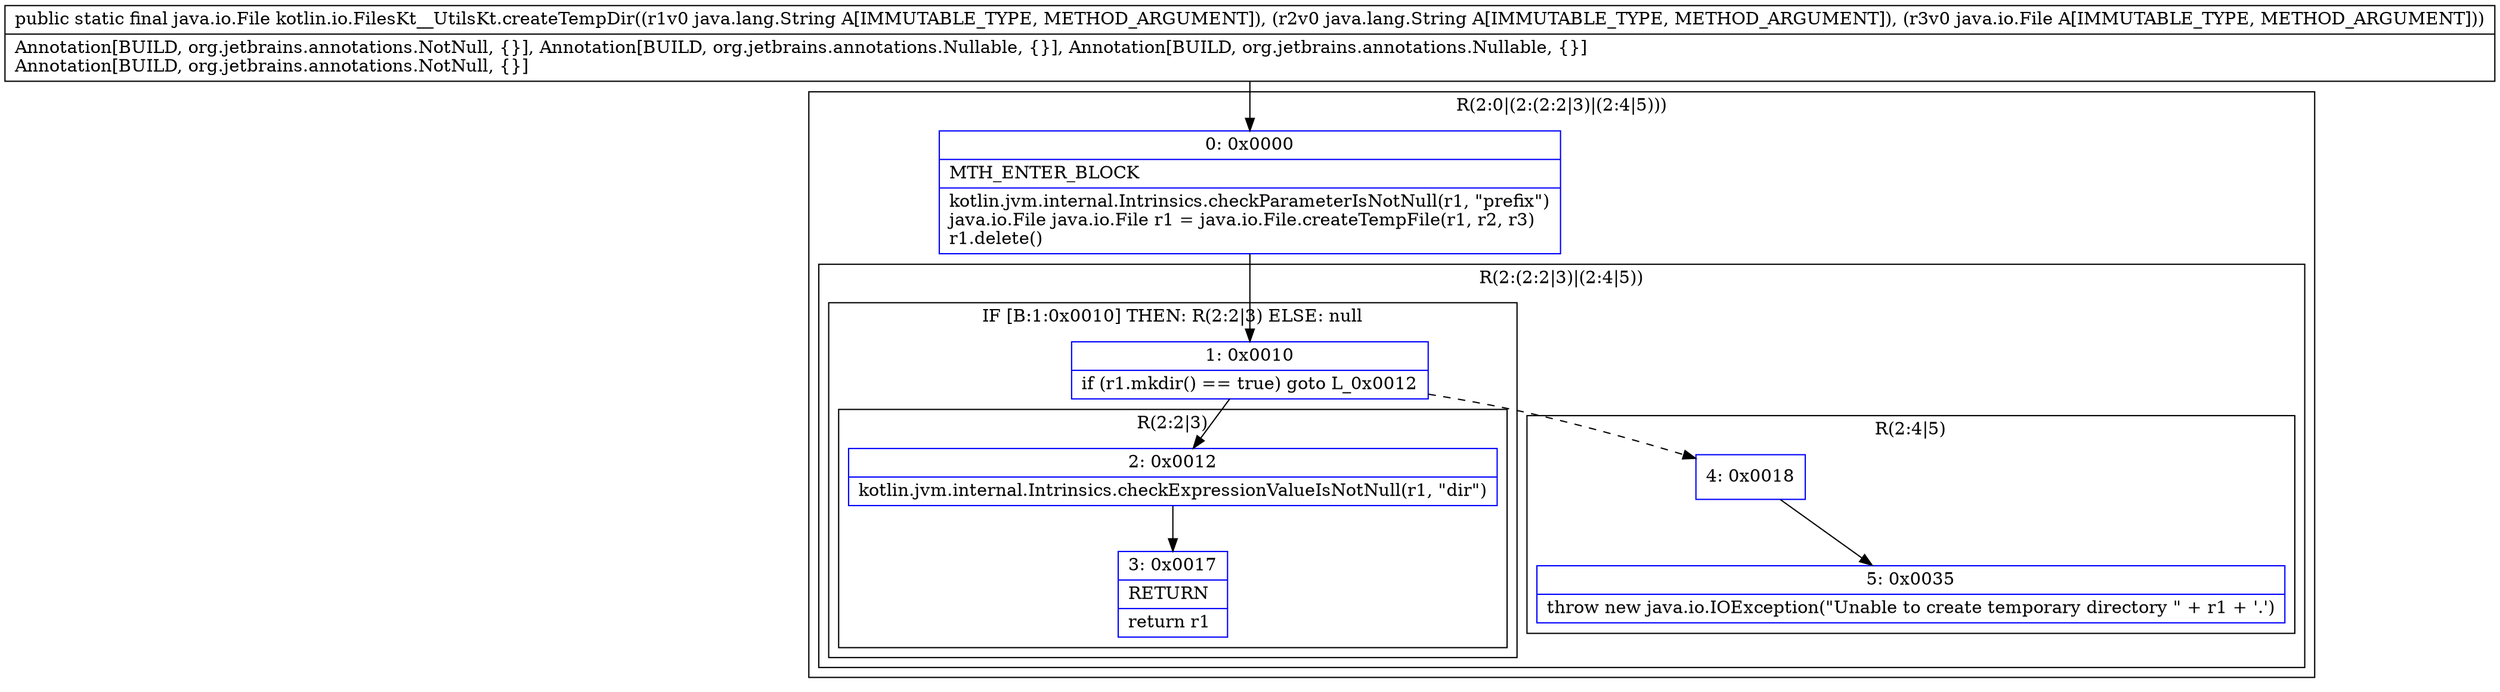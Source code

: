 digraph "CFG forkotlin.io.FilesKt__UtilsKt.createTempDir(Ljava\/lang\/String;Ljava\/lang\/String;Ljava\/io\/File;)Ljava\/io\/File;" {
subgraph cluster_Region_1922567471 {
label = "R(2:0|(2:(2:2|3)|(2:4|5)))";
node [shape=record,color=blue];
Node_0 [shape=record,label="{0\:\ 0x0000|MTH_ENTER_BLOCK\l|kotlin.jvm.internal.Intrinsics.checkParameterIsNotNull(r1, \"prefix\")\ljava.io.File java.io.File r1 = java.io.File.createTempFile(r1, r2, r3)\lr1.delete()\l}"];
subgraph cluster_Region_5251922 {
label = "R(2:(2:2|3)|(2:4|5))";
node [shape=record,color=blue];
subgraph cluster_IfRegion_80398946 {
label = "IF [B:1:0x0010] THEN: R(2:2|3) ELSE: null";
node [shape=record,color=blue];
Node_1 [shape=record,label="{1\:\ 0x0010|if (r1.mkdir() == true) goto L_0x0012\l}"];
subgraph cluster_Region_1636976387 {
label = "R(2:2|3)";
node [shape=record,color=blue];
Node_2 [shape=record,label="{2\:\ 0x0012|kotlin.jvm.internal.Intrinsics.checkExpressionValueIsNotNull(r1, \"dir\")\l}"];
Node_3 [shape=record,label="{3\:\ 0x0017|RETURN\l|return r1\l}"];
}
}
subgraph cluster_Region_1148599271 {
label = "R(2:4|5)";
node [shape=record,color=blue];
Node_4 [shape=record,label="{4\:\ 0x0018}"];
Node_5 [shape=record,label="{5\:\ 0x0035|throw new java.io.IOException(\"Unable to create temporary directory \" + r1 + '.')\l}"];
}
}
}
MethodNode[shape=record,label="{public static final java.io.File kotlin.io.FilesKt__UtilsKt.createTempDir((r1v0 java.lang.String A[IMMUTABLE_TYPE, METHOD_ARGUMENT]), (r2v0 java.lang.String A[IMMUTABLE_TYPE, METHOD_ARGUMENT]), (r3v0 java.io.File A[IMMUTABLE_TYPE, METHOD_ARGUMENT]))  | Annotation[BUILD, org.jetbrains.annotations.NotNull, \{\}], Annotation[BUILD, org.jetbrains.annotations.Nullable, \{\}], Annotation[BUILD, org.jetbrains.annotations.Nullable, \{\}]\lAnnotation[BUILD, org.jetbrains.annotations.NotNull, \{\}]\l}"];
MethodNode -> Node_0;
Node_0 -> Node_1;
Node_1 -> Node_2;
Node_1 -> Node_4[style=dashed];
Node_2 -> Node_3;
Node_4 -> Node_5;
}

